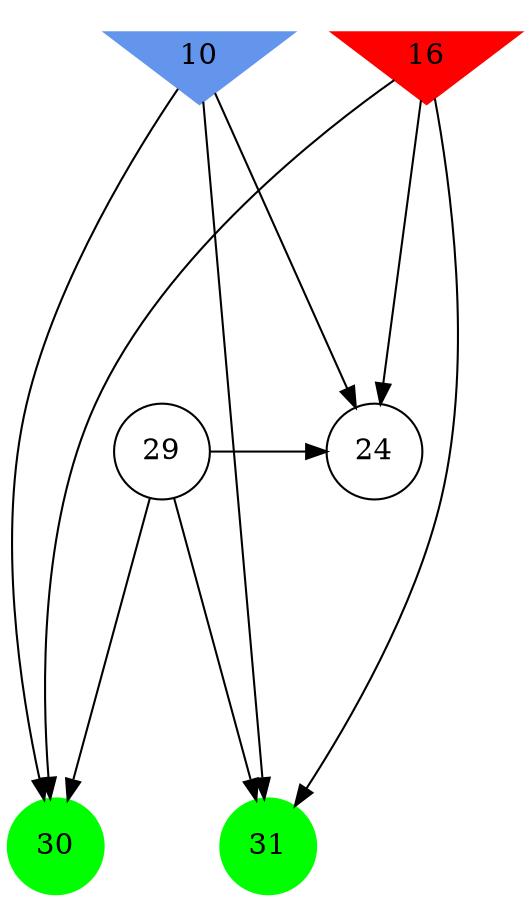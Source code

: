 digraph brain {
	ranksep=2.0;
	10 [shape=invtriangle,style=filled,color=cornflowerblue];
	16 [shape=invtriangle,style=filled,color=red];
	24 [shape=circle,color=black];
	29 [shape=circle,color=black];
	30 [shape=circle,style=filled,color=green];
	31 [shape=circle,style=filled,color=green];
	16	->	30;
	16	->	31;
	16	->	24;
	10	->	30;
	10	->	31;
	10	->	24;
	29	->	30;
	29	->	31;
	29	->	24;
	{ rank=same; 10; 16; }
	{ rank=same; 24; 29; }
	{ rank=same; 30; 31; }
}
